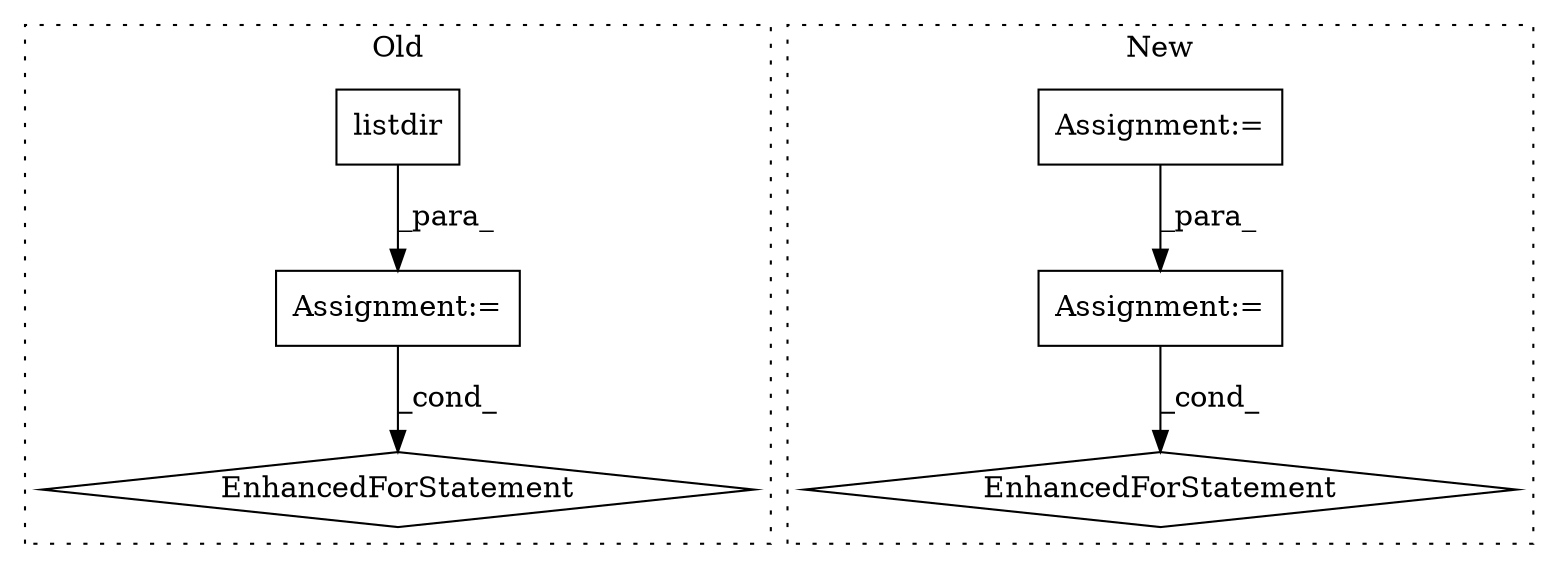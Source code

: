 digraph G {
subgraph cluster0 {
1 [label="listdir" a="32" s="3351,3367" l="8,1" shape="box"];
3 [label="Assignment:=" a="7" s="3669,3760" l="69,2" shape="box"];
5 [label="EnhancedForStatement" a="70" s="3669,3760" l="69,2" shape="diamond"];
label = "Old";
style="dotted";
}
subgraph cluster1 {
2 [label="EnhancedForStatement" a="70" s="2739,2808" l="53,2" shape="diamond"];
4 [label="Assignment:=" a="7" s="2739,2808" l="53,2" shape="box"];
6 [label="Assignment:=" a="7" s="2696" l="1" shape="box"];
label = "New";
style="dotted";
}
1 -> 3 [label="_para_"];
3 -> 5 [label="_cond_"];
4 -> 2 [label="_cond_"];
6 -> 4 [label="_para_"];
}